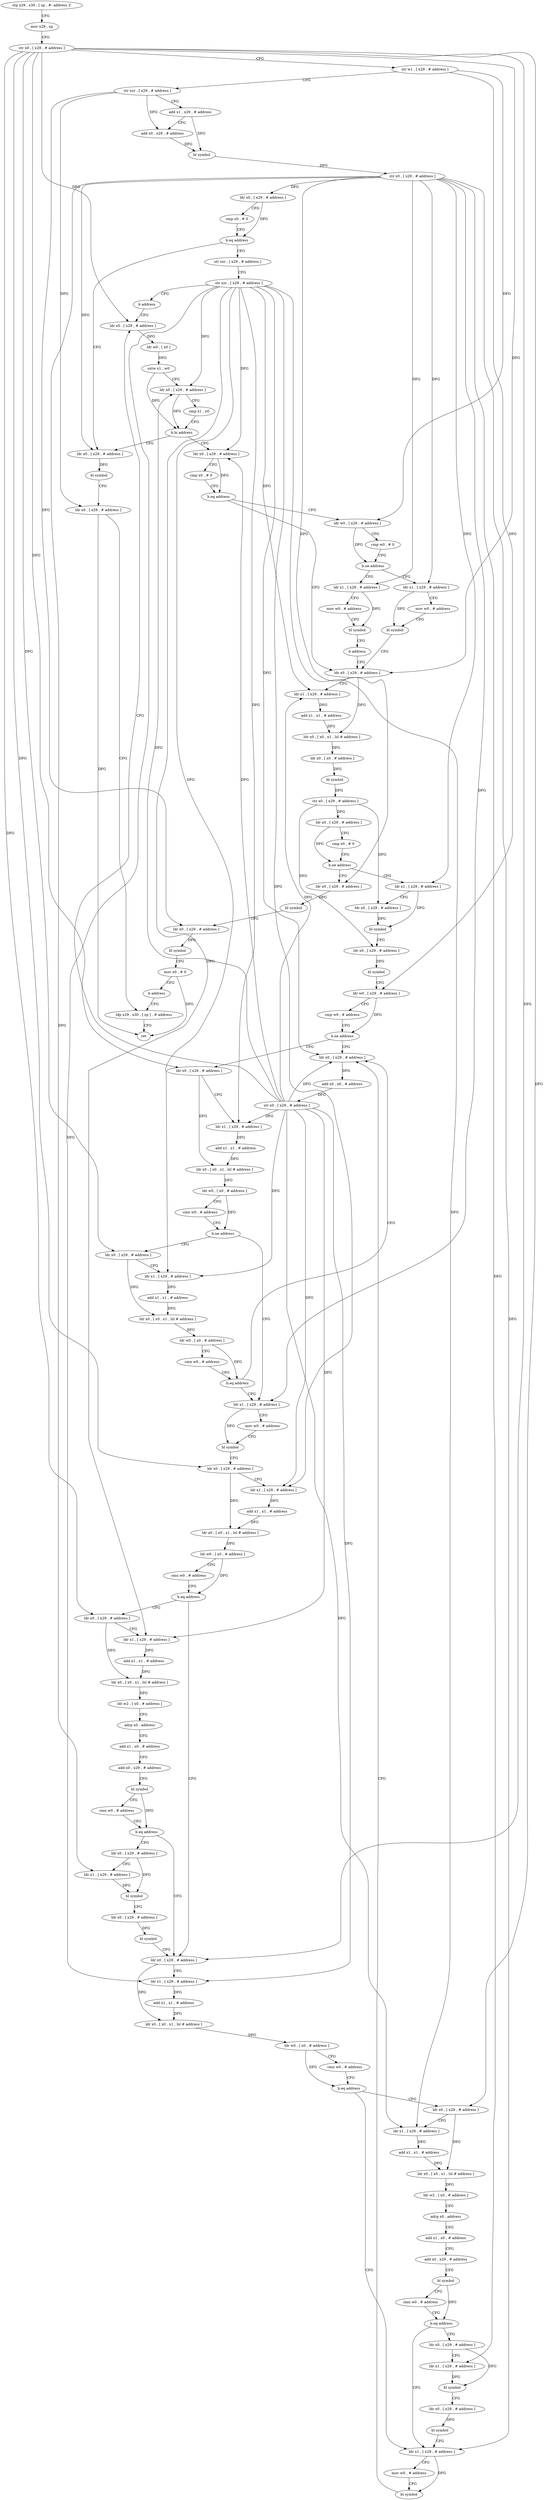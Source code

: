 digraph "func" {
"173600" [label = "stp x29 , x30 , [ sp , #- address ]!" ]
"173604" [label = "mov x29 , sp" ]
"173608" [label = "str x0 , [ x29 , # address ]" ]
"173612" [label = "str w1 , [ x29 , # address ]" ]
"173616" [label = "str xzr , [ x29 , # address ]" ]
"173620" [label = "add x1 , x29 , # address" ]
"173624" [label = "add x0 , x29 , # address" ]
"173628" [label = "bl symbol" ]
"173632" [label = "str x0 , [ x29 , # address ]" ]
"173636" [label = "ldr x0 , [ x29 , # address ]" ]
"173640" [label = "cmp x0 , # 0" ]
"173644" [label = "b.eq address" ]
"174108" [label = "ldr x0 , [ x29 , # address ]" ]
"173648" [label = "str xzr , [ x29 , # address ]" ]
"174112" [label = "bl symbol" ]
"174116" [label = "ldr x0 , [ x29 , # address ]" ]
"174120" [label = "ldp x29 , x30 , [ sp ] , # address" ]
"173652" [label = "str xzr , [ x29 , # address ]" ]
"173656" [label = "b address" ]
"174084" [label = "ldr x0 , [ x29 , # address ]" ]
"174088" [label = "ldr w0 , [ x0 ]" ]
"174092" [label = "sxtw x1 , w0" ]
"174096" [label = "ldr x0 , [ x29 , # address ]" ]
"174100" [label = "cmp x1 , x0" ]
"174104" [label = "b.hi address" ]
"173660" [label = "ldr x0 , [ x29 , # address ]" ]
"173664" [label = "cmp x0 , # 0" ]
"173668" [label = "b.eq address" ]
"173712" [label = "ldr x0 , [ x29 , # address ]" ]
"173672" [label = "ldr w0 , [ x29 , # address ]" ]
"173716" [label = "ldr x1 , [ x29 , # address ]" ]
"173720" [label = "add x1 , x1 , # address" ]
"173724" [label = "ldr x0 , [ x0 , x1 , lsl # address ]" ]
"173728" [label = "ldr x0 , [ x0 , # address ]" ]
"173732" [label = "bl symbol" ]
"173736" [label = "str x0 , [ x29 , # address ]" ]
"173740" [label = "ldr x0 , [ x29 , # address ]" ]
"173744" [label = "cmp x0 , # 0" ]
"173748" [label = "b.ne address" ]
"173776" [label = "ldr x1 , [ x29 , # address ]" ]
"173752" [label = "ldr x0 , [ x29 , # address ]" ]
"173676" [label = "cmp w0 , # 0" ]
"173680" [label = "b.ne address" ]
"173700" [label = "ldr x1 , [ x29 , # address ]" ]
"173684" [label = "ldr x1 , [ x29 , # address ]" ]
"173780" [label = "ldr x0 , [ x29 , # address ]" ]
"173784" [label = "bl symbol" ]
"173788" [label = "ldr x0 , [ x29 , # address ]" ]
"173792" [label = "bl symbol" ]
"173796" [label = "ldr w0 , [ x29 , # address ]" ]
"173800" [label = "cmp w0 , # address" ]
"173804" [label = "b.ne address" ]
"174072" [label = "ldr x0 , [ x29 , # address ]" ]
"173808" [label = "ldr x0 , [ x29 , # address ]" ]
"173756" [label = "bl symbol" ]
"173760" [label = "ldr x0 , [ x29 , # address ]" ]
"173764" [label = "bl symbol" ]
"173768" [label = "mov x0 , # 0" ]
"173772" [label = "b address" ]
"173704" [label = "mov w0 , # address" ]
"173708" [label = "bl symbol" ]
"173688" [label = "mov w0 , # address" ]
"173692" [label = "bl symbol" ]
"173696" [label = "b address" ]
"174076" [label = "add x0 , x0 , # address" ]
"174080" [label = "str x0 , [ x29 , # address ]" ]
"173812" [label = "ldr x1 , [ x29 , # address ]" ]
"173816" [label = "add x1 , x1 , # address" ]
"173820" [label = "ldr x0 , [ x0 , x1 , lsl # address ]" ]
"173824" [label = "ldr w0 , [ x0 , # address ]" ]
"173828" [label = "cmn w0 , # address" ]
"173832" [label = "b.ne address" ]
"173864" [label = "ldr x1 , [ x29 , # address ]" ]
"173836" [label = "ldr x0 , [ x29 , # address ]" ]
"174124" [label = "ret" ]
"173868" [label = "mov w0 , # address" ]
"173872" [label = "bl symbol" ]
"173876" [label = "ldr x0 , [ x29 , # address ]" ]
"173880" [label = "ldr x1 , [ x29 , # address ]" ]
"173884" [label = "add x1 , x1 , # address" ]
"173888" [label = "ldr x0 , [ x0 , x1 , lsl # address ]" ]
"173892" [label = "ldr w0 , [ x0 , # address ]" ]
"173896" [label = "cmn w0 , # address" ]
"173900" [label = "b.eq address" ]
"173968" [label = "ldr x0 , [ x29 , # address ]" ]
"173904" [label = "ldr x0 , [ x29 , # address ]" ]
"173840" [label = "ldr x1 , [ x29 , # address ]" ]
"173844" [label = "add x1 , x1 , # address" ]
"173848" [label = "ldr x0 , [ x0 , x1 , lsl # address ]" ]
"173852" [label = "ldr w0 , [ x0 , # address ]" ]
"173856" [label = "cmn w0 , # address" ]
"173860" [label = "b.eq address" ]
"173972" [label = "ldr x1 , [ x29 , # address ]" ]
"173976" [label = "add x1 , x1 , # address" ]
"173980" [label = "ldr x0 , [ x0 , x1 , lsl # address ]" ]
"173984" [label = "ldr w0 , [ x0 , # address ]" ]
"173988" [label = "cmn w0 , # address" ]
"173992" [label = "b.eq address" ]
"174060" [label = "ldr x1 , [ x29 , # address ]" ]
"173996" [label = "ldr x0 , [ x29 , # address ]" ]
"173908" [label = "ldr x1 , [ x29 , # address ]" ]
"173912" [label = "add x1 , x1 , # address" ]
"173916" [label = "ldr x0 , [ x0 , x1 , lsl # address ]" ]
"173920" [label = "ldr w2 , [ x0 , # address ]" ]
"173924" [label = "adrp x0 , address" ]
"173928" [label = "add x1 , x0 , # address" ]
"173932" [label = "add x0 , x29 , # address" ]
"173936" [label = "bl symbol" ]
"173940" [label = "cmn w0 , # address" ]
"173944" [label = "b.eq address" ]
"173948" [label = "ldr x0 , [ x29 , # address ]" ]
"174064" [label = "mov w0 , # address" ]
"174068" [label = "bl symbol" ]
"174000" [label = "ldr x1 , [ x29 , # address ]" ]
"174004" [label = "add x1 , x1 , # address" ]
"174008" [label = "ldr x0 , [ x0 , x1 , lsl # address ]" ]
"174012" [label = "ldr w2 , [ x0 , # address ]" ]
"174016" [label = "adrp x0 , address" ]
"174020" [label = "add x1 , x0 , # address" ]
"174024" [label = "add x0 , x29 , # address" ]
"174028" [label = "bl symbol" ]
"174032" [label = "cmn w0 , # address" ]
"174036" [label = "b.eq address" ]
"174040" [label = "ldr x0 , [ x29 , # address ]" ]
"173952" [label = "ldr x1 , [ x29 , # address ]" ]
"173956" [label = "bl symbol" ]
"173960" [label = "ldr x0 , [ x29 , # address ]" ]
"173964" [label = "bl symbol" ]
"174044" [label = "ldr x1 , [ x29 , # address ]" ]
"174048" [label = "bl symbol" ]
"174052" [label = "ldr x0 , [ x29 , # address ]" ]
"174056" [label = "bl symbol" ]
"173600" -> "173604" [ label = "CFG" ]
"173604" -> "173608" [ label = "CFG" ]
"173608" -> "173612" [ label = "CFG" ]
"173608" -> "174084" [ label = "DFG" ]
"173608" -> "173712" [ label = "DFG" ]
"173608" -> "173808" [ label = "DFG" ]
"173608" -> "173876" [ label = "DFG" ]
"173608" -> "173836" [ label = "DFG" ]
"173608" -> "173968" [ label = "DFG" ]
"173608" -> "173904" [ label = "DFG" ]
"173608" -> "173996" [ label = "DFG" ]
"173612" -> "173616" [ label = "CFG" ]
"173612" -> "173672" [ label = "DFG" ]
"173612" -> "173796" [ label = "DFG" ]
"173616" -> "173620" [ label = "CFG" ]
"173616" -> "174116" [ label = "DFG" ]
"173616" -> "173760" [ label = "DFG" ]
"173616" -> "173624" [ label = "DFG" ]
"173620" -> "173624" [ label = "CFG" ]
"173620" -> "173628" [ label = "DFG" ]
"173624" -> "173628" [ label = "DFG" ]
"173628" -> "173632" [ label = "DFG" ]
"173632" -> "173636" [ label = "DFG" ]
"173632" -> "174108" [ label = "DFG" ]
"173632" -> "173776" [ label = "DFG" ]
"173632" -> "173752" [ label = "DFG" ]
"173632" -> "173700" [ label = "DFG" ]
"173632" -> "173684" [ label = "DFG" ]
"173632" -> "173864" [ label = "DFG" ]
"173632" -> "174060" [ label = "DFG" ]
"173632" -> "173952" [ label = "DFG" ]
"173632" -> "174044" [ label = "DFG" ]
"173636" -> "173640" [ label = "CFG" ]
"173636" -> "173644" [ label = "DFG" ]
"173640" -> "173644" [ label = "CFG" ]
"173644" -> "174108" [ label = "CFG" ]
"173644" -> "173648" [ label = "CFG" ]
"174108" -> "174112" [ label = "DFG" ]
"173648" -> "173652" [ label = "CFG" ]
"174112" -> "174116" [ label = "CFG" ]
"174116" -> "174120" [ label = "CFG" ]
"174116" -> "174124" [ label = "DFG" ]
"174120" -> "174124" [ label = "CFG" ]
"173652" -> "173656" [ label = "CFG" ]
"173652" -> "174096" [ label = "DFG" ]
"173652" -> "173660" [ label = "DFG" ]
"173652" -> "173716" [ label = "DFG" ]
"173652" -> "174072" [ label = "DFG" ]
"173652" -> "173812" [ label = "DFG" ]
"173652" -> "173880" [ label = "DFG" ]
"173652" -> "173840" [ label = "DFG" ]
"173652" -> "173972" [ label = "DFG" ]
"173652" -> "173908" [ label = "DFG" ]
"173652" -> "174000" [ label = "DFG" ]
"173656" -> "174084" [ label = "CFG" ]
"174084" -> "174088" [ label = "DFG" ]
"174088" -> "174092" [ label = "DFG" ]
"174092" -> "174096" [ label = "CFG" ]
"174092" -> "174104" [ label = "DFG" ]
"174096" -> "174100" [ label = "CFG" ]
"174096" -> "174104" [ label = "DFG" ]
"174100" -> "174104" [ label = "CFG" ]
"174104" -> "173660" [ label = "CFG" ]
"174104" -> "174108" [ label = "CFG" ]
"173660" -> "173664" [ label = "CFG" ]
"173660" -> "173668" [ label = "DFG" ]
"173664" -> "173668" [ label = "CFG" ]
"173668" -> "173712" [ label = "CFG" ]
"173668" -> "173672" [ label = "CFG" ]
"173712" -> "173716" [ label = "CFG" ]
"173712" -> "173724" [ label = "DFG" ]
"173672" -> "173676" [ label = "CFG" ]
"173672" -> "173680" [ label = "DFG" ]
"173716" -> "173720" [ label = "DFG" ]
"173720" -> "173724" [ label = "DFG" ]
"173724" -> "173728" [ label = "DFG" ]
"173728" -> "173732" [ label = "DFG" ]
"173732" -> "173736" [ label = "DFG" ]
"173736" -> "173740" [ label = "DFG" ]
"173736" -> "173780" [ label = "DFG" ]
"173736" -> "173788" [ label = "DFG" ]
"173740" -> "173744" [ label = "CFG" ]
"173740" -> "173748" [ label = "DFG" ]
"173744" -> "173748" [ label = "CFG" ]
"173748" -> "173776" [ label = "CFG" ]
"173748" -> "173752" [ label = "CFG" ]
"173776" -> "173780" [ label = "CFG" ]
"173776" -> "173784" [ label = "DFG" ]
"173752" -> "173756" [ label = "DFG" ]
"173676" -> "173680" [ label = "CFG" ]
"173680" -> "173700" [ label = "CFG" ]
"173680" -> "173684" [ label = "CFG" ]
"173700" -> "173704" [ label = "CFG" ]
"173700" -> "173708" [ label = "DFG" ]
"173684" -> "173688" [ label = "CFG" ]
"173684" -> "173692" [ label = "DFG" ]
"173780" -> "173784" [ label = "DFG" ]
"173784" -> "173788" [ label = "CFG" ]
"173788" -> "173792" [ label = "DFG" ]
"173792" -> "173796" [ label = "CFG" ]
"173796" -> "173800" [ label = "CFG" ]
"173796" -> "173804" [ label = "DFG" ]
"173800" -> "173804" [ label = "CFG" ]
"173804" -> "174072" [ label = "CFG" ]
"173804" -> "173808" [ label = "CFG" ]
"174072" -> "174076" [ label = "DFG" ]
"173808" -> "173812" [ label = "CFG" ]
"173808" -> "173820" [ label = "DFG" ]
"173756" -> "173760" [ label = "CFG" ]
"173760" -> "173764" [ label = "DFG" ]
"173764" -> "173768" [ label = "CFG" ]
"173768" -> "173772" [ label = "CFG" ]
"173768" -> "174124" [ label = "DFG" ]
"173772" -> "174120" [ label = "CFG" ]
"173704" -> "173708" [ label = "CFG" ]
"173708" -> "173712" [ label = "CFG" ]
"173688" -> "173692" [ label = "CFG" ]
"173692" -> "173696" [ label = "CFG" ]
"173696" -> "173712" [ label = "CFG" ]
"174076" -> "174080" [ label = "DFG" ]
"174080" -> "174084" [ label = "CFG" ]
"174080" -> "174096" [ label = "DFG" ]
"174080" -> "173660" [ label = "DFG" ]
"174080" -> "173716" [ label = "DFG" ]
"174080" -> "174072" [ label = "DFG" ]
"174080" -> "173812" [ label = "DFG" ]
"174080" -> "173880" [ label = "DFG" ]
"174080" -> "173840" [ label = "DFG" ]
"174080" -> "173972" [ label = "DFG" ]
"174080" -> "173908" [ label = "DFG" ]
"174080" -> "174000" [ label = "DFG" ]
"173812" -> "173816" [ label = "DFG" ]
"173816" -> "173820" [ label = "DFG" ]
"173820" -> "173824" [ label = "DFG" ]
"173824" -> "173828" [ label = "CFG" ]
"173824" -> "173832" [ label = "DFG" ]
"173828" -> "173832" [ label = "CFG" ]
"173832" -> "173864" [ label = "CFG" ]
"173832" -> "173836" [ label = "CFG" ]
"173864" -> "173868" [ label = "CFG" ]
"173864" -> "173872" [ label = "DFG" ]
"173836" -> "173840" [ label = "CFG" ]
"173836" -> "173848" [ label = "DFG" ]
"173868" -> "173872" [ label = "CFG" ]
"173872" -> "173876" [ label = "CFG" ]
"173876" -> "173880" [ label = "CFG" ]
"173876" -> "173888" [ label = "DFG" ]
"173880" -> "173884" [ label = "DFG" ]
"173884" -> "173888" [ label = "DFG" ]
"173888" -> "173892" [ label = "DFG" ]
"173892" -> "173896" [ label = "CFG" ]
"173892" -> "173900" [ label = "DFG" ]
"173896" -> "173900" [ label = "CFG" ]
"173900" -> "173968" [ label = "CFG" ]
"173900" -> "173904" [ label = "CFG" ]
"173968" -> "173972" [ label = "CFG" ]
"173968" -> "173980" [ label = "DFG" ]
"173904" -> "173908" [ label = "CFG" ]
"173904" -> "173916" [ label = "DFG" ]
"173840" -> "173844" [ label = "DFG" ]
"173844" -> "173848" [ label = "DFG" ]
"173848" -> "173852" [ label = "DFG" ]
"173852" -> "173856" [ label = "CFG" ]
"173852" -> "173860" [ label = "DFG" ]
"173856" -> "173860" [ label = "CFG" ]
"173860" -> "174072" [ label = "CFG" ]
"173860" -> "173864" [ label = "CFG" ]
"173972" -> "173976" [ label = "DFG" ]
"173976" -> "173980" [ label = "DFG" ]
"173980" -> "173984" [ label = "DFG" ]
"173984" -> "173988" [ label = "CFG" ]
"173984" -> "173992" [ label = "DFG" ]
"173988" -> "173992" [ label = "CFG" ]
"173992" -> "174060" [ label = "CFG" ]
"173992" -> "173996" [ label = "CFG" ]
"174060" -> "174064" [ label = "CFG" ]
"174060" -> "174068" [ label = "DFG" ]
"173996" -> "174000" [ label = "CFG" ]
"173996" -> "174008" [ label = "DFG" ]
"173908" -> "173912" [ label = "DFG" ]
"173912" -> "173916" [ label = "DFG" ]
"173916" -> "173920" [ label = "DFG" ]
"173920" -> "173924" [ label = "CFG" ]
"173924" -> "173928" [ label = "CFG" ]
"173928" -> "173932" [ label = "CFG" ]
"173932" -> "173936" [ label = "CFG" ]
"173936" -> "173940" [ label = "CFG" ]
"173936" -> "173944" [ label = "DFG" ]
"173940" -> "173944" [ label = "CFG" ]
"173944" -> "173968" [ label = "CFG" ]
"173944" -> "173948" [ label = "CFG" ]
"173948" -> "173952" [ label = "CFG" ]
"173948" -> "173956" [ label = "DFG" ]
"174064" -> "174068" [ label = "CFG" ]
"174068" -> "174072" [ label = "CFG" ]
"174000" -> "174004" [ label = "DFG" ]
"174004" -> "174008" [ label = "DFG" ]
"174008" -> "174012" [ label = "DFG" ]
"174012" -> "174016" [ label = "CFG" ]
"174016" -> "174020" [ label = "CFG" ]
"174020" -> "174024" [ label = "CFG" ]
"174024" -> "174028" [ label = "CFG" ]
"174028" -> "174032" [ label = "CFG" ]
"174028" -> "174036" [ label = "DFG" ]
"174032" -> "174036" [ label = "CFG" ]
"174036" -> "174060" [ label = "CFG" ]
"174036" -> "174040" [ label = "CFG" ]
"174040" -> "174044" [ label = "CFG" ]
"174040" -> "174048" [ label = "DFG" ]
"173952" -> "173956" [ label = "DFG" ]
"173956" -> "173960" [ label = "CFG" ]
"173960" -> "173964" [ label = "DFG" ]
"173964" -> "173968" [ label = "CFG" ]
"174044" -> "174048" [ label = "DFG" ]
"174048" -> "174052" [ label = "CFG" ]
"174052" -> "174056" [ label = "DFG" ]
"174056" -> "174060" [ label = "CFG" ]
}
